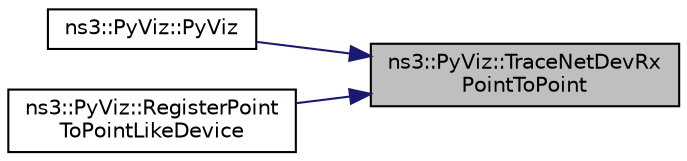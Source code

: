 digraph "ns3::PyViz::TraceNetDevRxPointToPoint"
{
 // LATEX_PDF_SIZE
  edge [fontname="Helvetica",fontsize="10",labelfontname="Helvetica",labelfontsize="10"];
  node [fontname="Helvetica",fontsize="10",shape=record];
  rankdir="RL";
  Node1 [label="ns3::PyViz::TraceNetDevRx\lPointToPoint",height=0.2,width=0.4,color="black", fillcolor="grey75", style="filled", fontcolor="black",tooltip="Point to point receive trace callback function."];
  Node1 -> Node2 [dir="back",color="midnightblue",fontsize="10",style="solid",fontname="Helvetica"];
  Node2 [label="ns3::PyViz::PyViz",height=0.2,width=0.4,color="black", fillcolor="white", style="filled",URL="$classns3_1_1_py_viz.html#ac8be400fd6c2f4054885d6b5a6015b81",tooltip=" "];
  Node1 -> Node3 [dir="back",color="midnightblue",fontsize="10",style="solid",fontname="Helvetica"];
  Node3 [label="ns3::PyViz::RegisterPoint\lToPointLikeDevice",height=0.2,width=0.4,color="black", fillcolor="white", style="filled",URL="$classns3_1_1_py_viz.html#ab4fcab57c7fe0d3724b786e0cb9a6f63",tooltip="Register point to point like device function."];
}
